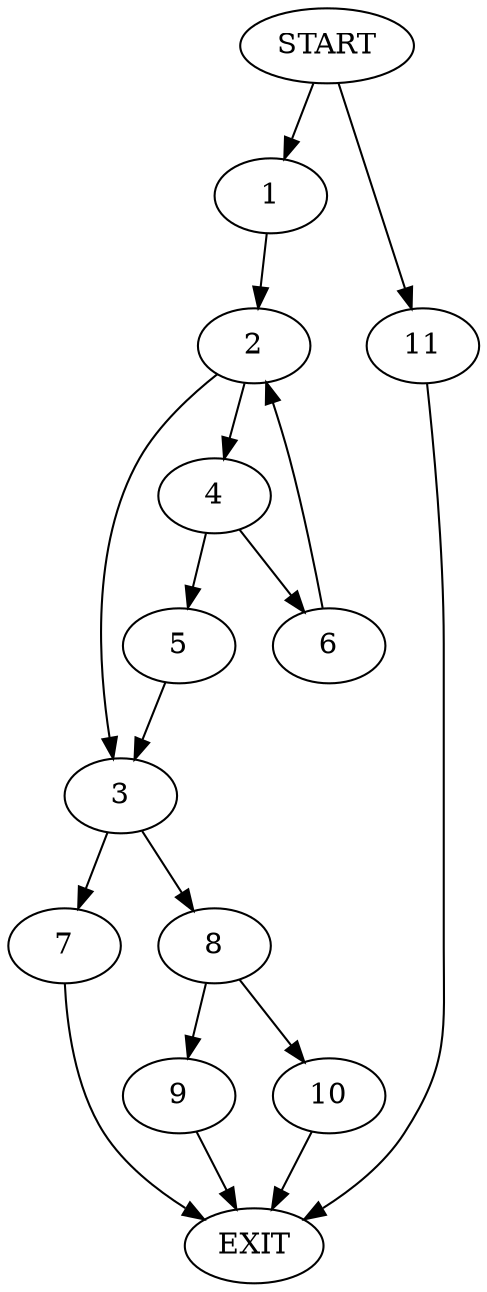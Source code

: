 digraph {
0 [label="START"]
12 [label="EXIT"]
0 -> 1
1 -> 2
2 -> 3
2 -> 4
4 -> 5
4 -> 6
3 -> 7
3 -> 8
5 -> 3
6 -> 2
7 -> 12
8 -> 9
8 -> 10
10 -> 12
9 -> 12
0 -> 11
11 -> 12
}
